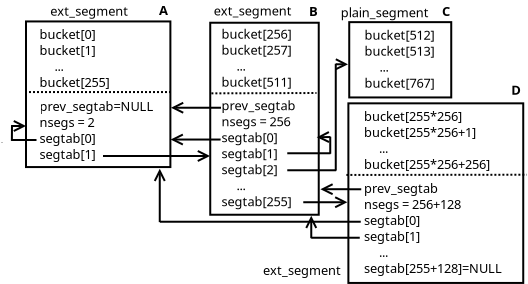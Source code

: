 <?xml version="1.0" encoding="UTF-8"?>
<dia:diagram xmlns:dia="http://www.lysator.liu.se/~alla/dia/">
  <dia:layer name="Background" visible="true" active="true">
    <dia:object type="Standard - Box" version="0" id="O0">
      <dia:attribute name="obj_pos">
        <dia:point val="4.05,4.844"/>
      </dia:attribute>
      <dia:attribute name="obj_bb">
        <dia:rectangle val="4,4.794;11.319,12.175"/>
      </dia:attribute>
      <dia:attribute name="elem_corner">
        <dia:point val="4.05,4.844"/>
      </dia:attribute>
      <dia:attribute name="elem_width">
        <dia:real val="7.219"/>
      </dia:attribute>
      <dia:attribute name="elem_height">
        <dia:real val="7.281"/>
      </dia:attribute>
      <dia:attribute name="border_width">
        <dia:real val="0.1"/>
      </dia:attribute>
      <dia:attribute name="show_background">
        <dia:boolean val="true"/>
      </dia:attribute>
    </dia:object>
    <dia:object type="Standard - Text" version="1" id="O1">
      <dia:attribute name="obj_pos">
        <dia:point val="4.725,5.725"/>
      </dia:attribute>
      <dia:attribute name="obj_bb">
        <dia:rectangle val="4.725,5.13;8.605,8.277"/>
      </dia:attribute>
      <dia:attribute name="text">
        <dia:composite type="text">
          <dia:attribute name="string">
            <dia:string>#bucket[0]
bucket[1]
     ...
bucket[255]#</dia:string>
          </dia:attribute>
          <dia:attribute name="font">
            <dia:font family="sans" style="0" name="Helvetica"/>
          </dia:attribute>
          <dia:attribute name="height">
            <dia:real val="0.8"/>
          </dia:attribute>
          <dia:attribute name="pos">
            <dia:point val="4.725,5.725"/>
          </dia:attribute>
          <dia:attribute name="color">
            <dia:color val="#000000"/>
          </dia:attribute>
          <dia:attribute name="alignment">
            <dia:enum val="0"/>
          </dia:attribute>
        </dia:composite>
      </dia:attribute>
      <dia:attribute name="valign">
        <dia:enum val="3"/>
      </dia:attribute>
    </dia:object>
    <dia:object type="Standard - Line" version="0" id="O2">
      <dia:attribute name="obj_pos">
        <dia:point val="4,8.375"/>
      </dia:attribute>
      <dia:attribute name="obj_bb">
        <dia:rectangle val="3.95,8.325;11.444,8.425"/>
      </dia:attribute>
      <dia:attribute name="conn_endpoints">
        <dia:point val="4,8.375"/>
        <dia:point val="11.394,8.375"/>
      </dia:attribute>
      <dia:attribute name="numcp">
        <dia:int val="1"/>
      </dia:attribute>
      <dia:attribute name="line_style">
        <dia:enum val="4"/>
      </dia:attribute>
    </dia:object>
    <dia:object type="Standard - Text" version="1" id="O3">
      <dia:attribute name="obj_pos">
        <dia:point val="4.725,9.325"/>
      </dia:attribute>
      <dia:attribute name="obj_bb">
        <dia:rectangle val="4.725,8.73;10.86,11.877"/>
      </dia:attribute>
      <dia:attribute name="text">
        <dia:composite type="text">
          <dia:attribute name="string">
            <dia:string>#prev_segtab=NULL
nsegs = 2
segtab[0]
segtab[1]#</dia:string>
          </dia:attribute>
          <dia:attribute name="font">
            <dia:font family="sans" style="0" name="Helvetica"/>
          </dia:attribute>
          <dia:attribute name="height">
            <dia:real val="0.8"/>
          </dia:attribute>
          <dia:attribute name="pos">
            <dia:point val="4.725,9.325"/>
          </dia:attribute>
          <dia:attribute name="color">
            <dia:color val="#000000"/>
          </dia:attribute>
          <dia:attribute name="alignment">
            <dia:enum val="0"/>
          </dia:attribute>
        </dia:composite>
      </dia:attribute>
      <dia:attribute name="valign">
        <dia:enum val="3"/>
      </dia:attribute>
    </dia:object>
    <dia:object type="Standard - Box" version="0" id="O4">
      <dia:attribute name="obj_pos">
        <dia:point val="20.212,4.879"/>
      </dia:attribute>
      <dia:attribute name="obj_bb">
        <dia:rectangle val="20.163,4.829;25.363,8.694"/>
      </dia:attribute>
      <dia:attribute name="elem_corner">
        <dia:point val="20.212,4.879"/>
      </dia:attribute>
      <dia:attribute name="elem_width">
        <dia:real val="5.1"/>
      </dia:attribute>
      <dia:attribute name="elem_height">
        <dia:real val="3.765"/>
      </dia:attribute>
      <dia:attribute name="border_width">
        <dia:real val="0.1"/>
      </dia:attribute>
      <dia:attribute name="show_background">
        <dia:boolean val="true"/>
      </dia:attribute>
    </dia:object>
    <dia:object type="Standard - Text" version="1" id="O5">
      <dia:attribute name="obj_pos">
        <dia:point val="20.969,5.76"/>
      </dia:attribute>
      <dia:attribute name="obj_bb">
        <dia:rectangle val="20.969,5.165;24.849,8.312"/>
      </dia:attribute>
      <dia:attribute name="text">
        <dia:composite type="text">
          <dia:attribute name="string">
            <dia:string>#bucket[512]
bucket[513]
     ...
bucket[767]#</dia:string>
          </dia:attribute>
          <dia:attribute name="font">
            <dia:font family="sans" style="0" name="Helvetica"/>
          </dia:attribute>
          <dia:attribute name="height">
            <dia:real val="0.8"/>
          </dia:attribute>
          <dia:attribute name="pos">
            <dia:point val="20.969,5.76"/>
          </dia:attribute>
          <dia:attribute name="color">
            <dia:color val="#000000"/>
          </dia:attribute>
          <dia:attribute name="alignment">
            <dia:enum val="0"/>
          </dia:attribute>
        </dia:composite>
      </dia:attribute>
      <dia:attribute name="valign">
        <dia:enum val="3"/>
      </dia:attribute>
    </dia:object>
    <dia:object type="Standard - Box" version="0" id="O6">
      <dia:attribute name="obj_pos">
        <dia:point val="20.169,8.939"/>
      </dia:attribute>
      <dia:attribute name="obj_bb">
        <dia:rectangle val="20.119,8.889;28.962,17.969"/>
      </dia:attribute>
      <dia:attribute name="elem_corner">
        <dia:point val="20.169,8.939"/>
      </dia:attribute>
      <dia:attribute name="elem_width">
        <dia:real val="8.743"/>
      </dia:attribute>
      <dia:attribute name="elem_height">
        <dia:real val="8.98"/>
      </dia:attribute>
      <dia:attribute name="border_width">
        <dia:real val="0.1"/>
      </dia:attribute>
      <dia:attribute name="show_background">
        <dia:boolean val="true"/>
      </dia:attribute>
    </dia:object>
    <dia:object type="Standard - Text" version="1" id="O7">
      <dia:attribute name="obj_pos">
        <dia:point val="20.944,9.82"/>
      </dia:attribute>
      <dia:attribute name="obj_bb">
        <dia:rectangle val="20.944,9.225;28.127,12.373"/>
      </dia:attribute>
      <dia:attribute name="text">
        <dia:composite type="text">
          <dia:attribute name="string">
            <dia:string>#bucket[255*256]
bucket[255*256+1]
     ...
bucket[255*256+256]#</dia:string>
          </dia:attribute>
          <dia:attribute name="font">
            <dia:font family="sans" style="0" name="Helvetica"/>
          </dia:attribute>
          <dia:attribute name="height">
            <dia:real val="0.8"/>
          </dia:attribute>
          <dia:attribute name="pos">
            <dia:point val="20.944,9.82"/>
          </dia:attribute>
          <dia:attribute name="color">
            <dia:color val="#000000"/>
          </dia:attribute>
          <dia:attribute name="alignment">
            <dia:enum val="0"/>
          </dia:attribute>
        </dia:composite>
      </dia:attribute>
      <dia:attribute name="valign">
        <dia:enum val="3"/>
      </dia:attribute>
    </dia:object>
    <dia:object type="Standard - Line" version="0" id="O8">
      <dia:attribute name="obj_pos">
        <dia:point val="20.069,12.519"/>
      </dia:attribute>
      <dia:attribute name="obj_bb">
        <dia:rectangle val="20.019,12.459;29.138,12.569"/>
      </dia:attribute>
      <dia:attribute name="conn_endpoints">
        <dia:point val="20.069,12.519"/>
        <dia:point val="29.087,12.509"/>
      </dia:attribute>
      <dia:attribute name="numcp">
        <dia:int val="1"/>
      </dia:attribute>
      <dia:attribute name="line_style">
        <dia:enum val="4"/>
      </dia:attribute>
    </dia:object>
    <dia:object type="Standard - Text" version="1" id="O9">
      <dia:attribute name="obj_pos">
        <dia:point val="20.944,13.42"/>
      </dia:attribute>
      <dia:attribute name="obj_bb">
        <dia:rectangle val="20.944,12.825;28.812,17.573"/>
      </dia:attribute>
      <dia:attribute name="text">
        <dia:composite type="text">
          <dia:attribute name="string">
            <dia:string>#prev_segtab
nsegs = 256+128
segtab[0]
segtab[1]
     ...
segtab[255+128]=NULL#</dia:string>
          </dia:attribute>
          <dia:attribute name="font">
            <dia:font family="sans" style="0" name="Helvetica"/>
          </dia:attribute>
          <dia:attribute name="height">
            <dia:real val="0.8"/>
          </dia:attribute>
          <dia:attribute name="pos">
            <dia:point val="20.944,13.42"/>
          </dia:attribute>
          <dia:attribute name="color">
            <dia:color val="#000000"/>
          </dia:attribute>
          <dia:attribute name="alignment">
            <dia:enum val="0"/>
          </dia:attribute>
        </dia:composite>
      </dia:attribute>
      <dia:attribute name="valign">
        <dia:enum val="3"/>
      </dia:attribute>
    </dia:object>
    <dia:object type="Standard - Line" version="0" id="O10">
      <dia:attribute name="obj_pos">
        <dia:point val="4.575,10.772"/>
      </dia:attribute>
      <dia:attribute name="obj_bb">
        <dia:rectangle val="3.269,10.722;4.625,10.823"/>
      </dia:attribute>
      <dia:attribute name="conn_endpoints">
        <dia:point val="4.575,10.772"/>
        <dia:point val="3.319,10.773"/>
      </dia:attribute>
      <dia:attribute name="numcp">
        <dia:int val="1"/>
      </dia:attribute>
    </dia:object>
    <dia:object type="Standard - Line" version="0" id="O11">
      <dia:attribute name="obj_pos">
        <dia:point val="3.35,10.034"/>
      </dia:attribute>
      <dia:attribute name="obj_bb">
        <dia:rectangle val="3.293,9.984;3.4,10.868"/>
      </dia:attribute>
      <dia:attribute name="conn_endpoints">
        <dia:point val="3.35,10.034"/>
        <dia:point val="3.344,10.817"/>
      </dia:attribute>
      <dia:attribute name="numcp">
        <dia:int val="1"/>
      </dia:attribute>
    </dia:object>
    <dia:object type="Standard - Line" version="0" id="O12">
      <dia:attribute name="obj_pos">
        <dia:point val="2.85,10.884"/>
      </dia:attribute>
      <dia:attribute name="obj_bb">
        <dia:rectangle val="2.8,10.834;2.9,10.947"/>
      </dia:attribute>
      <dia:attribute name="conn_endpoints">
        <dia:point val="2.85,10.884"/>
        <dia:point val="2.85,10.897"/>
      </dia:attribute>
      <dia:attribute name="numcp">
        <dia:int val="1"/>
      </dia:attribute>
    </dia:object>
    <dia:object type="Standard - Line" version="0" id="O13">
      <dia:attribute name="obj_pos">
        <dia:point val="3.312,10.072"/>
      </dia:attribute>
      <dia:attribute name="obj_bb">
        <dia:rectangle val="3.263,9.741;4.162,10.403"/>
      </dia:attribute>
      <dia:attribute name="conn_endpoints">
        <dia:point val="3.312,10.072"/>
        <dia:point val="4.05,10.072"/>
      </dia:attribute>
      <dia:attribute name="numcp">
        <dia:int val="1"/>
      </dia:attribute>
      <dia:attribute name="end_arrow">
        <dia:enum val="1"/>
      </dia:attribute>
      <dia:attribute name="end_arrow_length">
        <dia:real val="0.5"/>
      </dia:attribute>
      <dia:attribute name="end_arrow_width">
        <dia:real val="0.5"/>
      </dia:attribute>
    </dia:object>
    <dia:object type="Standard - Line" version="0" id="O14">
      <dia:attribute name="obj_pos">
        <dia:point val="7.9,11.572"/>
      </dia:attribute>
      <dia:attribute name="obj_bb">
        <dia:rectangle val="7.85,11.241;13.362,11.903"/>
      </dia:attribute>
      <dia:attribute name="conn_endpoints">
        <dia:point val="7.9,11.572"/>
        <dia:point val="13.25,11.572"/>
      </dia:attribute>
      <dia:attribute name="numcp">
        <dia:int val="1"/>
      </dia:attribute>
      <dia:attribute name="end_arrow">
        <dia:enum val="1"/>
      </dia:attribute>
      <dia:attribute name="end_arrow_length">
        <dia:real val="0.5"/>
      </dia:attribute>
      <dia:attribute name="end_arrow_width">
        <dia:real val="0.5"/>
      </dia:attribute>
    </dia:object>
    <dia:object type="Standard - Line" version="0" id="O15">
      <dia:attribute name="obj_pos">
        <dia:point val="19.538,6.959"/>
      </dia:attribute>
      <dia:attribute name="obj_bb">
        <dia:rectangle val="19.488,6.909;19.588,12.35"/>
      </dia:attribute>
      <dia:attribute name="conn_endpoints">
        <dia:point val="19.538,6.959"/>
        <dia:point val="19.538,12.3"/>
      </dia:attribute>
      <dia:attribute name="numcp">
        <dia:int val="1"/>
      </dia:attribute>
    </dia:object>
    <dia:object type="Standard - Line" version="0" id="O16">
      <dia:attribute name="obj_pos">
        <dia:point val="19.538,6.984"/>
      </dia:attribute>
      <dia:attribute name="obj_bb">
        <dia:rectangle val="19.487,6.654;20.262,7.316"/>
      </dia:attribute>
      <dia:attribute name="conn_endpoints">
        <dia:point val="19.538,6.984"/>
        <dia:point val="20.15,6.989"/>
      </dia:attribute>
      <dia:attribute name="numcp">
        <dia:int val="1"/>
      </dia:attribute>
      <dia:attribute name="end_arrow">
        <dia:enum val="1"/>
      </dia:attribute>
      <dia:attribute name="end_arrow_length">
        <dia:real val="0.5"/>
      </dia:attribute>
      <dia:attribute name="end_arrow_width">
        <dia:real val="0.5"/>
      </dia:attribute>
    </dia:object>
    <dia:object type="Standard - Line" version="0" id="O17">
      <dia:attribute name="obj_pos">
        <dia:point val="15.922,12.439"/>
      </dia:attribute>
      <dia:attribute name="obj_bb">
        <dia:rectangle val="15.355,12.108;16.034,12.77"/>
      </dia:attribute>
      <dia:attribute name="conn_endpoints">
        <dia:point val="15.922,12.439"/>
        <dia:point val="15.922,12.439"/>
      </dia:attribute>
      <dia:attribute name="numcp">
        <dia:int val="1"/>
      </dia:attribute>
      <dia:attribute name="end_arrow">
        <dia:enum val="1"/>
      </dia:attribute>
      <dia:attribute name="end_arrow_length">
        <dia:real val="0.5"/>
      </dia:attribute>
      <dia:attribute name="end_arrow_width">
        <dia:real val="0.5"/>
      </dia:attribute>
    </dia:object>
    <dia:object type="Standard - Line" version="0" id="O18">
      <dia:attribute name="obj_pos">
        <dia:point val="20.788,14.859"/>
      </dia:attribute>
      <dia:attribute name="obj_bb">
        <dia:rectangle val="10.695,14.808;20.837,14.909"/>
      </dia:attribute>
      <dia:attribute name="conn_endpoints">
        <dia:point val="20.788,14.859"/>
        <dia:point val="10.745,14.858"/>
      </dia:attribute>
      <dia:attribute name="numcp">
        <dia:int val="1"/>
      </dia:attribute>
    </dia:object>
    <dia:object type="Standard - Line" version="0" id="O19">
      <dia:attribute name="obj_pos">
        <dia:point val="10.738,14.878"/>
      </dia:attribute>
      <dia:attribute name="obj_bb">
        <dia:rectangle val="10.407,12.098;11.068,14.928"/>
      </dia:attribute>
      <dia:attribute name="conn_endpoints">
        <dia:point val="10.738,14.878"/>
        <dia:point val="10.738,12.209"/>
      </dia:attribute>
      <dia:attribute name="numcp">
        <dia:int val="1"/>
      </dia:attribute>
      <dia:attribute name="end_arrow">
        <dia:enum val="1"/>
      </dia:attribute>
      <dia:attribute name="end_arrow_length">
        <dia:real val="0.5"/>
      </dia:attribute>
      <dia:attribute name="end_arrow_width">
        <dia:real val="0.5"/>
      </dia:attribute>
    </dia:object>
    <dia:object type="Standard - Line" version="0" id="O20">
      <dia:attribute name="obj_pos">
        <dia:point val="20.738,15.659"/>
      </dia:attribute>
      <dia:attribute name="obj_bb">
        <dia:rectangle val="18.262,15.609;20.788,15.709"/>
      </dia:attribute>
      <dia:attribute name="conn_endpoints">
        <dia:point val="20.738,15.659"/>
        <dia:point val="18.312,15.659"/>
      </dia:attribute>
      <dia:attribute name="numcp">
        <dia:int val="1"/>
      </dia:attribute>
    </dia:object>
    <dia:object type="Standard - Line" version="0" id="O21">
      <dia:attribute name="obj_pos">
        <dia:point val="18.313,15.683"/>
      </dia:attribute>
      <dia:attribute name="obj_bb">
        <dia:rectangle val="17.982,14.448;18.644,15.733"/>
      </dia:attribute>
      <dia:attribute name="conn_endpoints">
        <dia:point val="18.313,15.683"/>
        <dia:point val="18.312,14.559"/>
      </dia:attribute>
      <dia:attribute name="numcp">
        <dia:int val="1"/>
      </dia:attribute>
      <dia:attribute name="end_arrow">
        <dia:enum val="1"/>
      </dia:attribute>
      <dia:attribute name="end_arrow_length">
        <dia:real val="0.5"/>
      </dia:attribute>
      <dia:attribute name="end_arrow_width">
        <dia:real val="0.5"/>
      </dia:attribute>
    </dia:object>
    <dia:object type="Standard - Line" version="0" id="O22">
      <dia:attribute name="obj_pos">
        <dia:point val="20.812,13.234"/>
      </dia:attribute>
      <dia:attribute name="obj_bb">
        <dia:rectangle val="18.658,12.902;20.863,13.564"/>
      </dia:attribute>
      <dia:attribute name="conn_endpoints">
        <dia:point val="20.812,13.234"/>
        <dia:point val="18.77,13.233"/>
      </dia:attribute>
      <dia:attribute name="numcp">
        <dia:int val="1"/>
      </dia:attribute>
      <dia:attribute name="end_arrow">
        <dia:enum val="1"/>
      </dia:attribute>
      <dia:attribute name="end_arrow_length">
        <dia:real val="0.5"/>
      </dia:attribute>
      <dia:attribute name="end_arrow_width">
        <dia:real val="0.5"/>
      </dia:attribute>
    </dia:object>
    <dia:object type="Standard - Box" version="0" id="O23">
      <dia:attribute name="obj_pos">
        <dia:point val="13.262,4.909"/>
      </dia:attribute>
      <dia:attribute name="obj_bb">
        <dia:rectangle val="13.213,4.859;18.738,14.559"/>
      </dia:attribute>
      <dia:attribute name="elem_corner">
        <dia:point val="13.262,4.909"/>
      </dia:attribute>
      <dia:attribute name="elem_width">
        <dia:real val="5.425"/>
      </dia:attribute>
      <dia:attribute name="elem_height">
        <dia:real val="9.6"/>
      </dia:attribute>
      <dia:attribute name="show_background">
        <dia:boolean val="true"/>
      </dia:attribute>
    </dia:object>
    <dia:object type="Standard - Text" version="1" id="O24">
      <dia:attribute name="obj_pos">
        <dia:point val="13.819,5.715"/>
      </dia:attribute>
      <dia:attribute name="obj_bb">
        <dia:rectangle val="13.819,5.12;17.699,8.268"/>
      </dia:attribute>
      <dia:attribute name="text">
        <dia:composite type="text">
          <dia:attribute name="string">
            <dia:string>#bucket[256]
bucket[257]
     ...
bucket[511]#</dia:string>
          </dia:attribute>
          <dia:attribute name="font">
            <dia:font family="sans" style="0" name="Helvetica"/>
          </dia:attribute>
          <dia:attribute name="height">
            <dia:real val="0.8"/>
          </dia:attribute>
          <dia:attribute name="pos">
            <dia:point val="13.819,5.715"/>
          </dia:attribute>
          <dia:attribute name="color">
            <dia:color val="#000000"/>
          </dia:attribute>
          <dia:attribute name="alignment">
            <dia:enum val="0"/>
          </dia:attribute>
        </dia:composite>
      </dia:attribute>
      <dia:attribute name="valign">
        <dia:enum val="3"/>
      </dia:attribute>
    </dia:object>
    <dia:object type="Standard - Line" version="0" id="O25">
      <dia:attribute name="obj_pos">
        <dia:point val="13.319,8.439"/>
      </dia:attribute>
      <dia:attribute name="obj_bb">
        <dia:rectangle val="13.269,8.372;18.625,8.489"/>
      </dia:attribute>
      <dia:attribute name="conn_endpoints">
        <dia:point val="13.319,8.439"/>
        <dia:point val="18.575,8.422"/>
      </dia:attribute>
      <dia:attribute name="numcp">
        <dia:int val="1"/>
      </dia:attribute>
      <dia:attribute name="line_style">
        <dia:enum val="4"/>
      </dia:attribute>
    </dia:object>
    <dia:object type="Standard - Text" version="1" id="O26">
      <dia:attribute name="obj_pos">
        <dia:point val="13.819,9.29"/>
      </dia:attribute>
      <dia:attribute name="obj_bb">
        <dia:rectangle val="13.819,8.695;17.857,14.242"/>
      </dia:attribute>
      <dia:attribute name="text">
        <dia:composite type="text">
          <dia:attribute name="string">
            <dia:string>#prev_segtab
nsegs = 256
segtab[0]
segtab[1]
segtab[2]
     ...
segtab[255]#</dia:string>
          </dia:attribute>
          <dia:attribute name="font">
            <dia:font family="sans" style="0" name="Helvetica"/>
          </dia:attribute>
          <dia:attribute name="height">
            <dia:real val="0.8"/>
          </dia:attribute>
          <dia:attribute name="pos">
            <dia:point val="13.819,9.29"/>
          </dia:attribute>
          <dia:attribute name="color">
            <dia:color val="#000000"/>
          </dia:attribute>
          <dia:attribute name="alignment">
            <dia:enum val="0"/>
          </dia:attribute>
        </dia:composite>
      </dia:attribute>
      <dia:attribute name="valign">
        <dia:enum val="3"/>
      </dia:attribute>
    </dia:object>
    <dia:object type="Standard - Line" version="0" id="O27">
      <dia:attribute name="obj_pos">
        <dia:point val="13.781,10.749"/>
      </dia:attribute>
      <dia:attribute name="obj_bb">
        <dia:rectangle val="11.169,10.418;13.831,11.08"/>
      </dia:attribute>
      <dia:attribute name="conn_endpoints">
        <dia:point val="13.781,10.749"/>
        <dia:point val="11.281,10.749"/>
      </dia:attribute>
      <dia:attribute name="numcp">
        <dia:int val="1"/>
      </dia:attribute>
      <dia:attribute name="end_arrow">
        <dia:enum val="1"/>
      </dia:attribute>
      <dia:attribute name="end_arrow_length">
        <dia:real val="0.5"/>
      </dia:attribute>
      <dia:attribute name="end_arrow_width">
        <dia:real val="0.5"/>
      </dia:attribute>
    </dia:object>
    <dia:object type="Standard - Line" version="0" id="O28">
      <dia:attribute name="obj_pos">
        <dia:point val="17.913,13.884"/>
      </dia:attribute>
      <dia:attribute name="obj_bb">
        <dia:rectangle val="17.863,13.553;20.231,14.215"/>
      </dia:attribute>
      <dia:attribute name="conn_endpoints">
        <dia:point val="17.913,13.884"/>
        <dia:point val="20.119,13.884"/>
      </dia:attribute>
      <dia:attribute name="numcp">
        <dia:int val="1"/>
      </dia:attribute>
      <dia:attribute name="end_arrow">
        <dia:enum val="1"/>
      </dia:attribute>
      <dia:attribute name="end_arrow_length">
        <dia:real val="0.5"/>
      </dia:attribute>
      <dia:attribute name="end_arrow_width">
        <dia:real val="0.5"/>
      </dia:attribute>
    </dia:object>
    <dia:object type="Standard - Line" version="0" id="O29">
      <dia:attribute name="obj_pos">
        <dia:point val="13.8,9.159"/>
      </dia:attribute>
      <dia:attribute name="obj_bb">
        <dia:rectangle val="11.188,8.828;13.85,9.49"/>
      </dia:attribute>
      <dia:attribute name="conn_endpoints">
        <dia:point val="13.8,9.159"/>
        <dia:point val="11.3,9.159"/>
      </dia:attribute>
      <dia:attribute name="numcp">
        <dia:int val="1"/>
      </dia:attribute>
      <dia:attribute name="end_arrow">
        <dia:enum val="1"/>
      </dia:attribute>
      <dia:attribute name="end_arrow_length">
        <dia:real val="0.5"/>
      </dia:attribute>
      <dia:attribute name="end_arrow_width">
        <dia:real val="0.5"/>
      </dia:attribute>
    </dia:object>
    <dia:object type="Standard - Line" version="0" id="O30">
      <dia:attribute name="obj_pos">
        <dia:point val="17.113,12.284"/>
      </dia:attribute>
      <dia:attribute name="obj_bb">
        <dia:rectangle val="17.062,12.234;19.607,12.336"/>
      </dia:attribute>
      <dia:attribute name="conn_endpoints">
        <dia:point val="17.113,12.284"/>
        <dia:point val="19.557,12.286"/>
      </dia:attribute>
      <dia:attribute name="numcp">
        <dia:int val="1"/>
      </dia:attribute>
    </dia:object>
    <dia:object type="Standard - Line" version="0" id="O31">
      <dia:attribute name="obj_pos">
        <dia:point val="17.113,11.434"/>
      </dia:attribute>
      <dia:attribute name="obj_bb">
        <dia:rectangle val="17.062,11.384;19.326,11.486"/>
      </dia:attribute>
      <dia:attribute name="conn_endpoints">
        <dia:point val="17.113,11.434"/>
        <dia:point val="19.276,11.436"/>
      </dia:attribute>
      <dia:attribute name="numcp">
        <dia:int val="1"/>
      </dia:attribute>
    </dia:object>
    <dia:object type="Standard - Line" version="0" id="O32">
      <dia:attribute name="obj_pos">
        <dia:point val="19.262,10.609"/>
      </dia:attribute>
      <dia:attribute name="obj_bb">
        <dia:rectangle val="19.212,10.559;19.312,11.509"/>
      </dia:attribute>
      <dia:attribute name="conn_endpoints">
        <dia:point val="19.262,10.609"/>
        <dia:point val="19.262,11.459"/>
      </dia:attribute>
      <dia:attribute name="numcp">
        <dia:int val="1"/>
      </dia:attribute>
    </dia:object>
    <dia:object type="Standard - Line" version="0" id="O33">
      <dia:attribute name="obj_pos">
        <dia:point val="19.269,10.623"/>
      </dia:attribute>
      <dia:attribute name="obj_bb">
        <dia:rectangle val="18.476,10.295;19.32,10.956"/>
      </dia:attribute>
      <dia:attribute name="conn_endpoints">
        <dia:point val="19.269,10.623"/>
        <dia:point val="18.587,10.634"/>
      </dia:attribute>
      <dia:attribute name="numcp">
        <dia:int val="1"/>
      </dia:attribute>
      <dia:attribute name="end_arrow">
        <dia:enum val="1"/>
      </dia:attribute>
      <dia:attribute name="end_arrow_length">
        <dia:real val="0.5"/>
      </dia:attribute>
      <dia:attribute name="end_arrow_width">
        <dia:real val="0.5"/>
      </dia:attribute>
    </dia:object>
    <dia:object type="Standard - Text" version="1" id="O34">
      <dia:attribute name="obj_pos">
        <dia:point val="5.263,4.559"/>
      </dia:attribute>
      <dia:attribute name="obj_bb">
        <dia:rectangle val="5.263,3.964;9.405,4.712"/>
      </dia:attribute>
      <dia:attribute name="text">
        <dia:composite type="text">
          <dia:attribute name="string">
            <dia:string>#ext_segment#</dia:string>
          </dia:attribute>
          <dia:attribute name="font">
            <dia:font family="sans" style="0" name="Helvetica"/>
          </dia:attribute>
          <dia:attribute name="height">
            <dia:real val="0.8"/>
          </dia:attribute>
          <dia:attribute name="pos">
            <dia:point val="5.263,4.559"/>
          </dia:attribute>
          <dia:attribute name="color">
            <dia:color val="#000000"/>
          </dia:attribute>
          <dia:attribute name="alignment">
            <dia:enum val="0"/>
          </dia:attribute>
        </dia:composite>
      </dia:attribute>
      <dia:attribute name="valign">
        <dia:enum val="3"/>
      </dia:attribute>
    </dia:object>
    <dia:object type="Standard - Text" version="1" id="O35">
      <dia:attribute name="obj_pos">
        <dia:point val="19.788,4.634"/>
      </dia:attribute>
      <dia:attribute name="obj_bb">
        <dia:rectangle val="19.788,4.039;24.475,4.787"/>
      </dia:attribute>
      <dia:attribute name="text">
        <dia:composite type="text">
          <dia:attribute name="string">
            <dia:string>#plain_segment#</dia:string>
          </dia:attribute>
          <dia:attribute name="font">
            <dia:font family="sans" style="0" name="Helvetica"/>
          </dia:attribute>
          <dia:attribute name="height">
            <dia:real val="0.8"/>
          </dia:attribute>
          <dia:attribute name="pos">
            <dia:point val="19.788,4.634"/>
          </dia:attribute>
          <dia:attribute name="color">
            <dia:color val="#000000"/>
          </dia:attribute>
          <dia:attribute name="alignment">
            <dia:enum val="0"/>
          </dia:attribute>
        </dia:composite>
      </dia:attribute>
      <dia:attribute name="valign">
        <dia:enum val="3"/>
      </dia:attribute>
    </dia:object>
    <dia:object type="Standard - Text" version="1" id="O36">
      <dia:attribute name="obj_pos">
        <dia:point val="13.443,4.549"/>
      </dia:attribute>
      <dia:attribute name="obj_bb">
        <dia:rectangle val="13.443,3.954;17.585,4.702"/>
      </dia:attribute>
      <dia:attribute name="text">
        <dia:composite type="text">
          <dia:attribute name="string">
            <dia:string>#ext_segment#</dia:string>
          </dia:attribute>
          <dia:attribute name="font">
            <dia:font family="sans" style="0" name="Helvetica"/>
          </dia:attribute>
          <dia:attribute name="height">
            <dia:real val="0.8"/>
          </dia:attribute>
          <dia:attribute name="pos">
            <dia:point val="13.443,4.549"/>
          </dia:attribute>
          <dia:attribute name="color">
            <dia:color val="#000000"/>
          </dia:attribute>
          <dia:attribute name="alignment">
            <dia:enum val="0"/>
          </dia:attribute>
        </dia:composite>
      </dia:attribute>
      <dia:attribute name="valign">
        <dia:enum val="3"/>
      </dia:attribute>
    </dia:object>
    <dia:object type="Standard - Text" version="1" id="O37">
      <dia:attribute name="obj_pos">
        <dia:point val="15.898,17.519"/>
      </dia:attribute>
      <dia:attribute name="obj_bb">
        <dia:rectangle val="15.898,16.924;20.04,17.672"/>
      </dia:attribute>
      <dia:attribute name="text">
        <dia:composite type="text">
          <dia:attribute name="string">
            <dia:string>#ext_segment#</dia:string>
          </dia:attribute>
          <dia:attribute name="font">
            <dia:font family="sans" style="0" name="Helvetica"/>
          </dia:attribute>
          <dia:attribute name="height">
            <dia:real val="0.8"/>
          </dia:attribute>
          <dia:attribute name="pos">
            <dia:point val="15.898,17.519"/>
          </dia:attribute>
          <dia:attribute name="color">
            <dia:color val="#000000"/>
          </dia:attribute>
          <dia:attribute name="alignment">
            <dia:enum val="0"/>
          </dia:attribute>
        </dia:composite>
      </dia:attribute>
      <dia:attribute name="valign">
        <dia:enum val="3"/>
      </dia:attribute>
    </dia:object>
    <dia:object type="Standard - Text" version="1" id="O38">
      <dia:attribute name="obj_pos">
        <dia:point val="10.7,4.517"/>
      </dia:attribute>
      <dia:attribute name="obj_bb">
        <dia:rectangle val="10.7,3.914;11.203,4.672"/>
      </dia:attribute>
      <dia:attribute name="text">
        <dia:composite type="text">
          <dia:attribute name="string">
            <dia:string>#A#</dia:string>
          </dia:attribute>
          <dia:attribute name="font">
            <dia:font family="sans" style="80" name="Helvetica-Bold"/>
          </dia:attribute>
          <dia:attribute name="height">
            <dia:real val="0.811"/>
          </dia:attribute>
          <dia:attribute name="pos">
            <dia:point val="10.7,4.517"/>
          </dia:attribute>
          <dia:attribute name="color">
            <dia:color val="#000000"/>
          </dia:attribute>
          <dia:attribute name="alignment">
            <dia:enum val="0"/>
          </dia:attribute>
        </dia:composite>
      </dia:attribute>
      <dia:attribute name="valign">
        <dia:enum val="3"/>
      </dia:attribute>
    </dia:object>
    <dia:object type="Standard - Text" version="1" id="O39">
      <dia:attribute name="obj_pos">
        <dia:point val="18.2,4.567"/>
      </dia:attribute>
      <dia:attribute name="obj_bb">
        <dia:rectangle val="18.2,3.964;18.695,4.722"/>
      </dia:attribute>
      <dia:attribute name="text">
        <dia:composite type="text">
          <dia:attribute name="string">
            <dia:string>#B#</dia:string>
          </dia:attribute>
          <dia:attribute name="font">
            <dia:font family="sans" style="80" name="Helvetica-Bold"/>
          </dia:attribute>
          <dia:attribute name="height">
            <dia:real val="0.811"/>
          </dia:attribute>
          <dia:attribute name="pos">
            <dia:point val="18.2,4.567"/>
          </dia:attribute>
          <dia:attribute name="color">
            <dia:color val="#000000"/>
          </dia:attribute>
          <dia:attribute name="alignment">
            <dia:enum val="0"/>
          </dia:attribute>
        </dia:composite>
      </dia:attribute>
      <dia:attribute name="valign">
        <dia:enum val="3"/>
      </dia:attribute>
    </dia:object>
    <dia:object type="Standard - Text" version="1" id="O40">
      <dia:attribute name="obj_pos">
        <dia:point val="24.85,4.567"/>
      </dia:attribute>
      <dia:attribute name="obj_bb">
        <dia:rectangle val="24.85,3.964;25.325,4.722"/>
      </dia:attribute>
      <dia:attribute name="text">
        <dia:composite type="text">
          <dia:attribute name="string">
            <dia:string>#C#</dia:string>
          </dia:attribute>
          <dia:attribute name="font">
            <dia:font family="sans" style="80" name="Helvetica-Bold"/>
          </dia:attribute>
          <dia:attribute name="height">
            <dia:real val="0.811"/>
          </dia:attribute>
          <dia:attribute name="pos">
            <dia:point val="24.85,4.567"/>
          </dia:attribute>
          <dia:attribute name="color">
            <dia:color val="#000000"/>
          </dia:attribute>
          <dia:attribute name="alignment">
            <dia:enum val="0"/>
          </dia:attribute>
        </dia:composite>
      </dia:attribute>
      <dia:attribute name="valign">
        <dia:enum val="3"/>
      </dia:attribute>
    </dia:object>
    <dia:object type="Standard - Text" version="1" id="O41">
      <dia:attribute name="obj_pos">
        <dia:point val="28.315,8.504"/>
      </dia:attribute>
      <dia:attribute name="obj_bb">
        <dia:rectangle val="28.315,7.902;28.852,8.659"/>
      </dia:attribute>
      <dia:attribute name="text">
        <dia:composite type="text">
          <dia:attribute name="string">
            <dia:string>#D#</dia:string>
          </dia:attribute>
          <dia:attribute name="font">
            <dia:font family="sans" style="80" name="Helvetica-Bold"/>
          </dia:attribute>
          <dia:attribute name="height">
            <dia:real val="0.811"/>
          </dia:attribute>
          <dia:attribute name="pos">
            <dia:point val="28.315,8.504"/>
          </dia:attribute>
          <dia:attribute name="color">
            <dia:color val="#000000"/>
          </dia:attribute>
          <dia:attribute name="alignment">
            <dia:enum val="0"/>
          </dia:attribute>
        </dia:composite>
      </dia:attribute>
      <dia:attribute name="valign">
        <dia:enum val="3"/>
      </dia:attribute>
    </dia:object>
  </dia:layer>
</dia:diagram>
